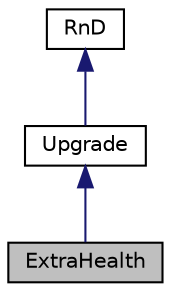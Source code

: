 digraph "ExtraHealth"
{
 // LATEX_PDF_SIZE
  edge [fontname="Helvetica",fontsize="10",labelfontname="Helvetica",labelfontsize="10"];
  node [fontname="Helvetica",fontsize="10",shape=record];
  Node1 [label="ExtraHealth",height=0.2,width=0.4,color="black", fillcolor="grey75", style="filled", fontcolor="black",tooltip="am ExtraHealth class"];
  Node2 -> Node1 [dir="back",color="midnightblue",fontsize="10",style="solid",fontname="Helvetica"];
  Node2 [label="Upgrade",height=0.2,width=0.4,color="black", fillcolor="white", style="filled",URL="$classUpgrade.html",tooltip="a concrete class for the decoartor pattern(RnD class)"];
  Node3 -> Node2 [dir="back",color="midnightblue",fontsize="10",style="solid",fontname="Helvetica"];
  Node3 [label="RnD",height=0.2,width=0.4,color="black", fillcolor="white", style="filled",URL="$classRnD.html",tooltip="a Decorator class. a Decorator for abstractperson and abstractvehicle class. a decorator class for th..."];
}
